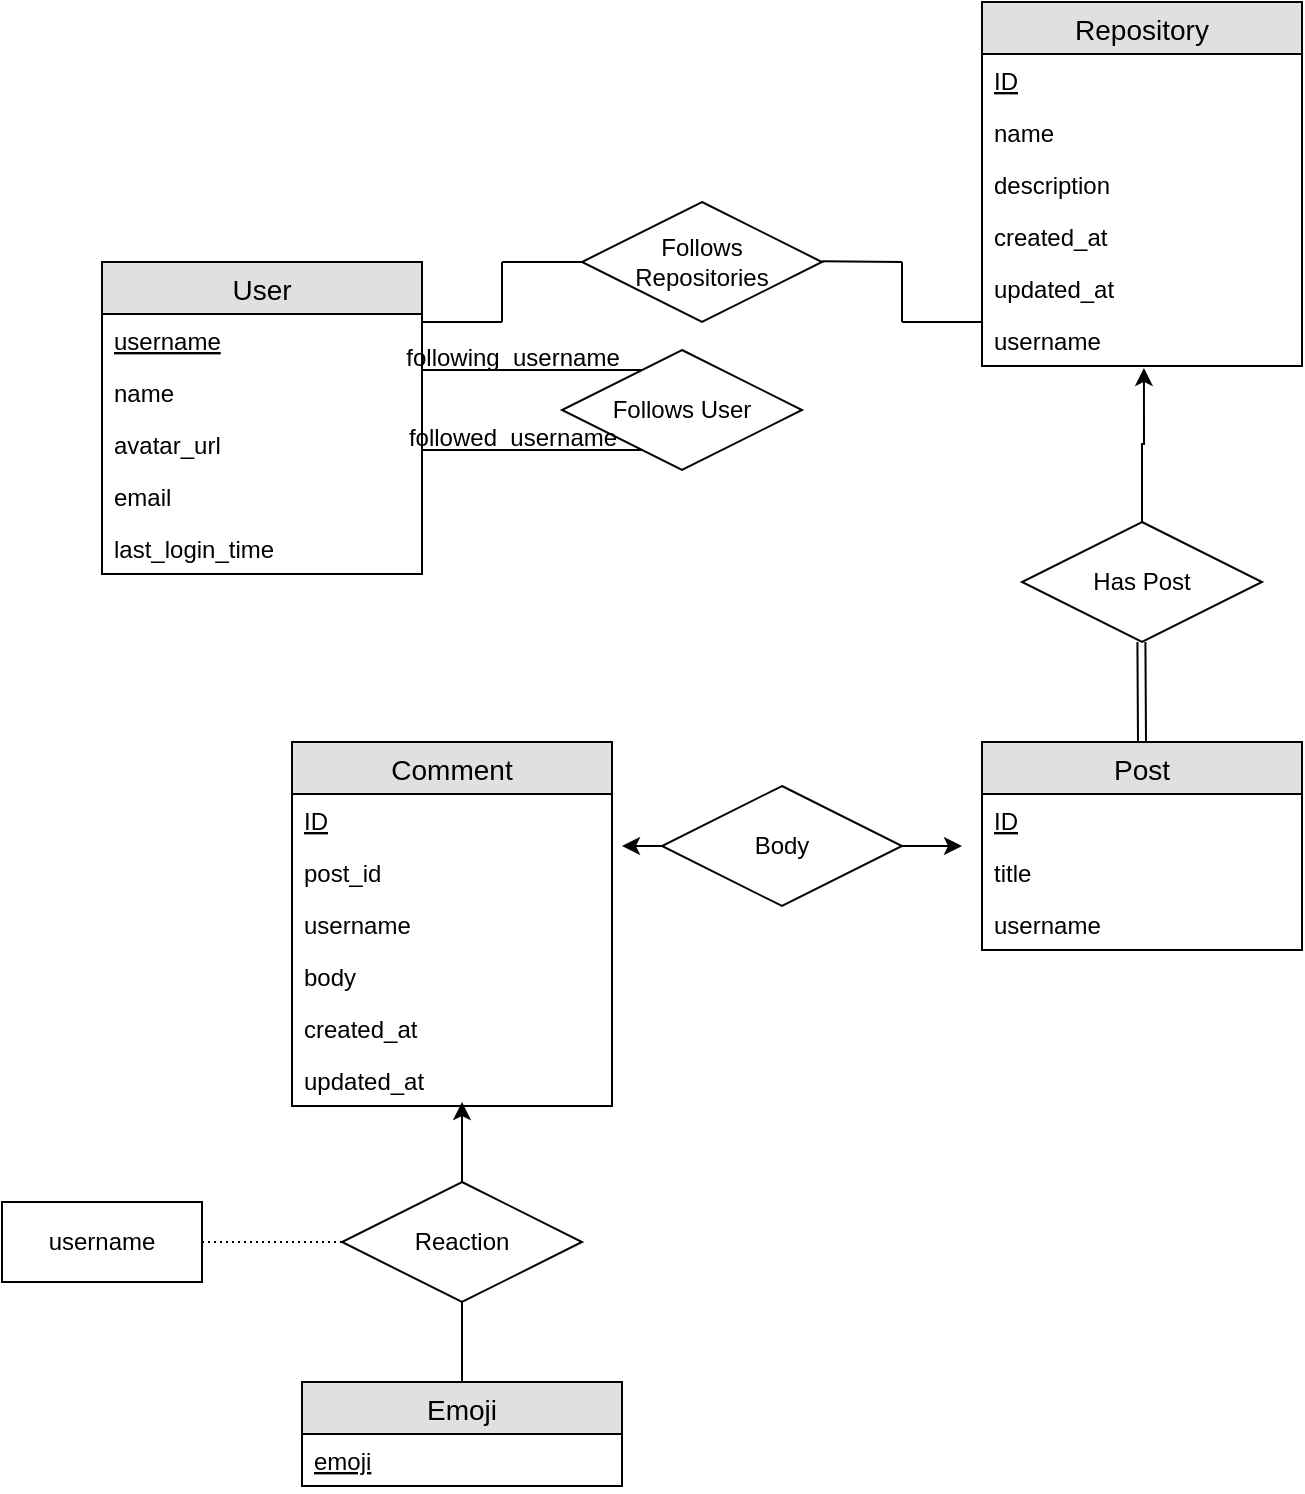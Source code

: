 <mxfile version="12.8.8" type="github">
  <diagram id="-OBd6vNJXbK18NpUTdxf" name="Page-1">
    <mxGraphModel dx="1310" dy="1852" grid="1" gridSize="10" guides="1" tooltips="1" connect="1" arrows="1" fold="1" page="1" pageScale="1" pageWidth="850" pageHeight="1100" math="0" shadow="0">
      <root>
        <mxCell id="0" />
        <mxCell id="1" parent="0" />
        <mxCell id="hPBj0JyTopRc1FPNhInp-1" value="User" style="swimlane;fontStyle=0;childLayout=stackLayout;horizontal=1;startSize=26;fillColor=#e0e0e0;horizontalStack=0;resizeParent=1;resizeParentMax=0;resizeLast=0;collapsible=1;marginBottom=0;swimlaneFillColor=#ffffff;align=center;fontSize=14;" parent="1" vertex="1">
          <mxGeometry x="40" y="40" width="160" height="156" as="geometry" />
        </mxCell>
        <mxCell id="hPBj0JyTopRc1FPNhInp-90" value="username" style="text;strokeColor=none;fillColor=none;spacingLeft=4;spacingRight=4;overflow=hidden;rotatable=0;points=[[0,0.5],[1,0.5]];portConstraint=eastwest;fontSize=12;fontStyle=4" parent="hPBj0JyTopRc1FPNhInp-1" vertex="1">
          <mxGeometry y="26" width="160" height="26" as="geometry" />
        </mxCell>
        <mxCell id="hPBj0JyTopRc1FPNhInp-70" value="name" style="text;strokeColor=none;fillColor=none;spacingLeft=4;spacingRight=4;overflow=hidden;rotatable=0;points=[[0,0.5],[1,0.5]];portConstraint=eastwest;fontSize=12;" parent="hPBj0JyTopRc1FPNhInp-1" vertex="1">
          <mxGeometry y="52" width="160" height="26" as="geometry" />
        </mxCell>
        <mxCell id="hPBj0JyTopRc1FPNhInp-3" value="avatar_url" style="text;strokeColor=none;fillColor=none;spacingLeft=4;spacingRight=4;overflow=hidden;rotatable=0;points=[[0,0.5],[1,0.5]];portConstraint=eastwest;fontSize=12;" parent="hPBj0JyTopRc1FPNhInp-1" vertex="1">
          <mxGeometry y="78" width="160" height="26" as="geometry" />
        </mxCell>
        <mxCell id="hPBj0JyTopRc1FPNhInp-4" value="email" style="text;strokeColor=none;fillColor=none;spacingLeft=4;spacingRight=4;overflow=hidden;rotatable=0;points=[[0,0.5],[1,0.5]];portConstraint=eastwest;fontSize=12;" parent="hPBj0JyTopRc1FPNhInp-1" vertex="1">
          <mxGeometry y="104" width="160" height="26" as="geometry" />
        </mxCell>
        <mxCell id="hPBj0JyTopRc1FPNhInp-114" value="last_login_time" style="text;strokeColor=none;fillColor=none;spacingLeft=4;spacingRight=4;overflow=hidden;rotatable=0;points=[[0,0.5],[1,0.5]];portConstraint=eastwest;fontSize=12;" parent="hPBj0JyTopRc1FPNhInp-1" vertex="1">
          <mxGeometry y="130" width="160" height="26" as="geometry" />
        </mxCell>
        <mxCell id="hPBj0JyTopRc1FPNhInp-5" value="Follows &lt;br&gt;Repositories" style="shape=rhombus;perimeter=rhombusPerimeter;whiteSpace=wrap;html=1;align=center;" parent="1" vertex="1">
          <mxGeometry x="280" y="10" width="120" height="60" as="geometry" />
        </mxCell>
        <mxCell id="hPBj0JyTopRc1FPNhInp-9" value="Follows User" style="shape=rhombus;perimeter=rhombusPerimeter;whiteSpace=wrap;html=1;align=center;" parent="1" vertex="1">
          <mxGeometry x="270" y="84" width="120" height="60" as="geometry" />
        </mxCell>
        <mxCell id="hPBj0JyTopRc1FPNhInp-10" value="" style="line;strokeWidth=1;fillColor=none;align=left;verticalAlign=middle;spacingTop=-1;spacingLeft=3;spacingRight=3;rotatable=0;labelPosition=right;points=[];portConstraint=eastwest;fontSize=12;" parent="1" vertex="1">
          <mxGeometry x="200" y="90" width="110" height="8" as="geometry" />
        </mxCell>
        <mxCell id="hPBj0JyTopRc1FPNhInp-11" value="" style="line;strokeWidth=1;fillColor=none;align=left;verticalAlign=middle;spacingTop=-1;spacingLeft=3;spacingRight=3;rotatable=0;labelPosition=right;points=[];portConstraint=eastwest;fontSize=12;" parent="1" vertex="1">
          <mxGeometry x="200" y="130" width="110" height="8" as="geometry" />
        </mxCell>
        <mxCell id="hPBj0JyTopRc1FPNhInp-13" value="" style="endArrow=none;html=1;rounded=0;entryX=0;entryY=0.5;entryDx=0;entryDy=0;" parent="1" target="hPBj0JyTopRc1FPNhInp-5" edge="1">
          <mxGeometry relative="1" as="geometry">
            <mxPoint x="240" y="40" as="sourcePoint" />
            <mxPoint x="270" y="40" as="targetPoint" />
          </mxGeometry>
        </mxCell>
        <mxCell id="hPBj0JyTopRc1FPNhInp-15" value="" style="endArrow=none;html=1;rounded=0;" parent="1" edge="1">
          <mxGeometry relative="1" as="geometry">
            <mxPoint x="240" y="40" as="sourcePoint" />
            <mxPoint x="240" y="70" as="targetPoint" />
          </mxGeometry>
        </mxCell>
        <mxCell id="hPBj0JyTopRc1FPNhInp-16" value="" style="endArrow=none;html=1;rounded=0;exitX=1;exitY=0.154;exitDx=0;exitDy=0;exitPerimeter=0;" parent="1" edge="1">
          <mxGeometry relative="1" as="geometry">
            <mxPoint x="200" y="70.004" as="sourcePoint" />
            <mxPoint x="240" y="70" as="targetPoint" />
          </mxGeometry>
        </mxCell>
        <mxCell id="hPBj0JyTopRc1FPNhInp-21" value="" style="endArrow=none;html=1;rounded=0;" parent="1" edge="1">
          <mxGeometry relative="1" as="geometry">
            <mxPoint x="400" y="39.59" as="sourcePoint" />
            <mxPoint x="440" y="40" as="targetPoint" />
          </mxGeometry>
        </mxCell>
        <mxCell id="hPBj0JyTopRc1FPNhInp-22" value="" style="endArrow=none;html=1;rounded=0;" parent="1" edge="1">
          <mxGeometry relative="1" as="geometry">
            <mxPoint x="440" y="40" as="sourcePoint" />
            <mxPoint x="440" y="70" as="targetPoint" />
          </mxGeometry>
        </mxCell>
        <mxCell id="hPBj0JyTopRc1FPNhInp-23" value="" style="endArrow=none;html=1;rounded=0;" parent="1" edge="1">
          <mxGeometry relative="1" as="geometry">
            <mxPoint x="440" y="70" as="sourcePoint" />
            <mxPoint x="480" y="70" as="targetPoint" />
          </mxGeometry>
        </mxCell>
        <mxCell id="hPBj0JyTopRc1FPNhInp-24" value="Post" style="swimlane;fontStyle=0;childLayout=stackLayout;horizontal=1;startSize=26;fillColor=#e0e0e0;horizontalStack=0;resizeParent=1;resizeParentMax=0;resizeLast=0;collapsible=1;marginBottom=0;swimlaneFillColor=#ffffff;align=center;fontSize=14;" parent="1" vertex="1">
          <mxGeometry x="480" y="280" width="160" height="104" as="geometry" />
        </mxCell>
        <mxCell id="hPBj0JyTopRc1FPNhInp-25" value="ID" style="text;strokeColor=none;fillColor=none;spacingLeft=4;spacingRight=4;overflow=hidden;rotatable=0;points=[[0,0.5],[1,0.5]];portConstraint=eastwest;fontSize=12;fontStyle=4" parent="hPBj0JyTopRc1FPNhInp-24" vertex="1">
          <mxGeometry y="26" width="160" height="26" as="geometry" />
        </mxCell>
        <mxCell id="hPBj0JyTopRc1FPNhInp-97" value="title" style="text;strokeColor=none;fillColor=none;spacingLeft=4;spacingRight=4;overflow=hidden;rotatable=0;points=[[0,0.5],[1,0.5]];portConstraint=eastwest;fontSize=12;" parent="hPBj0JyTopRc1FPNhInp-24" vertex="1">
          <mxGeometry y="52" width="160" height="26" as="geometry" />
        </mxCell>
        <mxCell id="hPBj0JyTopRc1FPNhInp-110" value="username" style="text;strokeColor=none;fillColor=none;spacingLeft=4;spacingRight=4;overflow=hidden;rotatable=0;points=[[0,0.5],[1,0.5]];portConstraint=eastwest;fontSize=12;" parent="hPBj0JyTopRc1FPNhInp-24" vertex="1">
          <mxGeometry y="78" width="160" height="26" as="geometry" />
        </mxCell>
        <mxCell id="hPBj0JyTopRc1FPNhInp-31" style="edgeStyle=orthogonalEdgeStyle;rounded=0;orthogonalLoop=1;jettySize=auto;html=1;entryX=0.506;entryY=1.038;entryDx=0;entryDy=0;entryPerimeter=0;" parent="1" source="hPBj0JyTopRc1FPNhInp-30" edge="1" target="hPBj0JyTopRc1FPNhInp-115">
          <mxGeometry relative="1" as="geometry">
            <mxPoint x="560" y="120" as="targetPoint" />
          </mxGeometry>
        </mxCell>
        <mxCell id="hPBj0JyTopRc1FPNhInp-30" value="Has Post" style="shape=rhombus;perimeter=rhombusPerimeter;whiteSpace=wrap;html=1;align=center;" parent="1" vertex="1">
          <mxGeometry x="500" y="170" width="120" height="60" as="geometry" />
        </mxCell>
        <mxCell id="hPBj0JyTopRc1FPNhInp-33" value="Comment" style="swimlane;fontStyle=0;childLayout=stackLayout;horizontal=1;startSize=26;fillColor=#e0e0e0;horizontalStack=0;resizeParent=1;resizeParentMax=0;resizeLast=0;collapsible=1;marginBottom=0;swimlaneFillColor=#ffffff;align=center;fontSize=14;" parent="1" vertex="1">
          <mxGeometry x="135" y="280" width="160" height="182" as="geometry" />
        </mxCell>
        <mxCell id="hPBj0JyTopRc1FPNhInp-34" value="ID" style="text;strokeColor=none;fillColor=none;spacingLeft=4;spacingRight=4;overflow=hidden;rotatable=0;points=[[0,0.5],[1,0.5]];portConstraint=eastwest;fontSize=12;fontStyle=4" parent="hPBj0JyTopRc1FPNhInp-33" vertex="1">
          <mxGeometry y="26" width="160" height="26" as="geometry" />
        </mxCell>
        <mxCell id="xwi763ucqA97qXMkoWyd-5" value="post_id" style="text;strokeColor=none;fillColor=none;spacingLeft=4;spacingRight=4;overflow=hidden;rotatable=0;points=[[0,0.5],[1,0.5]];portConstraint=eastwest;fontSize=12;" vertex="1" parent="hPBj0JyTopRc1FPNhInp-33">
          <mxGeometry y="52" width="160" height="26" as="geometry" />
        </mxCell>
        <mxCell id="hPBj0JyTopRc1FPNhInp-35" value="username" style="text;strokeColor=none;fillColor=none;spacingLeft=4;spacingRight=4;overflow=hidden;rotatable=0;points=[[0,0.5],[1,0.5]];portConstraint=eastwest;fontSize=12;" parent="hPBj0JyTopRc1FPNhInp-33" vertex="1">
          <mxGeometry y="78" width="160" height="26" as="geometry" />
        </mxCell>
        <mxCell id="hPBj0JyTopRc1FPNhInp-80" value="body" style="text;strokeColor=none;fillColor=none;spacingLeft=4;spacingRight=4;overflow=hidden;rotatable=0;points=[[0,0.5],[1,0.5]];portConstraint=eastwest;fontSize=12;" parent="hPBj0JyTopRc1FPNhInp-33" vertex="1">
          <mxGeometry y="104" width="160" height="26" as="geometry" />
        </mxCell>
        <mxCell id="hPBj0JyTopRc1FPNhInp-105" value="created_at" style="text;strokeColor=none;fillColor=none;spacingLeft=4;spacingRight=4;overflow=hidden;rotatable=0;points=[[0,0.5],[1,0.5]];portConstraint=eastwest;fontSize=12;" parent="hPBj0JyTopRc1FPNhInp-33" vertex="1">
          <mxGeometry y="130" width="160" height="26" as="geometry" />
        </mxCell>
        <mxCell id="hPBj0JyTopRc1FPNhInp-106" value="updated_at" style="text;strokeColor=none;fillColor=none;spacingLeft=4;spacingRight=4;overflow=hidden;rotatable=0;points=[[0,0.5],[1,0.5]];portConstraint=eastwest;fontSize=12;" parent="hPBj0JyTopRc1FPNhInp-33" vertex="1">
          <mxGeometry y="156" width="160" height="26" as="geometry" />
        </mxCell>
        <mxCell id="hPBj0JyTopRc1FPNhInp-100" style="edgeStyle=orthogonalEdgeStyle;rounded=0;orthogonalLoop=1;jettySize=auto;html=1;" parent="1" source="hPBj0JyTopRc1FPNhInp-41" edge="1">
          <mxGeometry relative="1" as="geometry">
            <mxPoint x="470" y="332" as="targetPoint" />
          </mxGeometry>
        </mxCell>
        <mxCell id="hPBj0JyTopRc1FPNhInp-101" style="edgeStyle=orthogonalEdgeStyle;rounded=0;orthogonalLoop=1;jettySize=auto;html=1;" parent="1" source="hPBj0JyTopRc1FPNhInp-41" edge="1">
          <mxGeometry relative="1" as="geometry">
            <mxPoint x="300" y="332" as="targetPoint" />
          </mxGeometry>
        </mxCell>
        <mxCell id="hPBj0JyTopRc1FPNhInp-41" value="Body" style="shape=rhombus;perimeter=rhombusPerimeter;whiteSpace=wrap;html=1;align=center;" parent="1" vertex="1">
          <mxGeometry x="320" y="302" width="120" height="60" as="geometry" />
        </mxCell>
        <mxCell id="hPBj0JyTopRc1FPNhInp-59" style="edgeStyle=orthogonalEdgeStyle;rounded=0;orthogonalLoop=1;jettySize=auto;html=1;" parent="1" source="hPBj0JyTopRc1FPNhInp-58" edge="1">
          <mxGeometry relative="1" as="geometry">
            <mxPoint x="220" y="460" as="targetPoint" />
          </mxGeometry>
        </mxCell>
        <mxCell id="hPBj0JyTopRc1FPNhInp-58" value="Reaction" style="shape=rhombus;perimeter=rhombusPerimeter;whiteSpace=wrap;html=1;align=center;" parent="1" vertex="1">
          <mxGeometry x="160" y="500" width="120" height="60" as="geometry" />
        </mxCell>
        <mxCell id="hPBj0JyTopRc1FPNhInp-63" value="" style="endArrow=none;html=1;rounded=0;dashed=1;dashPattern=1 2;" parent="1" source="hPBj0JyTopRc1FPNhInp-65" edge="1">
          <mxGeometry relative="1" as="geometry">
            <mxPoint y="530" as="sourcePoint" />
            <mxPoint x="160" y="530" as="targetPoint" />
          </mxGeometry>
        </mxCell>
        <mxCell id="hPBj0JyTopRc1FPNhInp-64" value="" style="resizable=0;html=1;align=right;verticalAlign=bottom;" parent="hPBj0JyTopRc1FPNhInp-63" connectable="0" vertex="1">
          <mxGeometry x="1" relative="1" as="geometry" />
        </mxCell>
        <mxCell id="hPBj0JyTopRc1FPNhInp-65" value="username" style="whiteSpace=wrap;html=1;align=center;" parent="1" vertex="1">
          <mxGeometry x="-10" y="510" width="100" height="40" as="geometry" />
        </mxCell>
        <mxCell id="hPBj0JyTopRc1FPNhInp-73" value="following_username" style="text;html=1;align=center;verticalAlign=middle;resizable=0;points=[];autosize=1;" parent="1" vertex="1">
          <mxGeometry x="185" y="78" width="120" height="20" as="geometry" />
        </mxCell>
        <mxCell id="hPBj0JyTopRc1FPNhInp-74" value="followed_username" style="text;html=1;align=center;verticalAlign=middle;resizable=0;points=[];autosize=1;" parent="1" vertex="1">
          <mxGeometry x="185" y="118" width="120" height="20" as="geometry" />
        </mxCell>
        <mxCell id="hPBj0JyTopRc1FPNhInp-83" value="" style="endArrow=none;html=1;rounded=0;entryX=0.5;entryY=1;entryDx=0;entryDy=0;exitX=0.5;exitY=0;exitDx=0;exitDy=0;" parent="1" source="hPBj0JyTopRc1FPNhInp-54" target="hPBj0JyTopRc1FPNhInp-58" edge="1">
          <mxGeometry relative="1" as="geometry">
            <mxPoint x="160" y="595" as="sourcePoint" />
            <mxPoint x="150" y="550" as="targetPoint" />
          </mxGeometry>
        </mxCell>
        <mxCell id="hPBj0JyTopRc1FPNhInp-84" value="" style="shape=link;html=1;rounded=0;exitX=0.5;exitY=0;exitDx=0;exitDy=0;" parent="1" source="hPBj0JyTopRc1FPNhInp-24" edge="1">
          <mxGeometry relative="1" as="geometry">
            <mxPoint x="559.71" y="270" as="sourcePoint" />
            <mxPoint x="559.71" y="230" as="targetPoint" />
          </mxGeometry>
        </mxCell>
        <mxCell id="hPBj0JyTopRc1FPNhInp-17" value="Repository" style="swimlane;fontStyle=0;childLayout=stackLayout;horizontal=1;startSize=26;fillColor=#e0e0e0;horizontalStack=0;resizeParent=1;resizeParentMax=0;resizeLast=0;collapsible=1;marginBottom=0;swimlaneFillColor=#ffffff;align=center;fontSize=14;" parent="1" vertex="1">
          <mxGeometry x="480" y="-90" width="160" height="182" as="geometry" />
        </mxCell>
        <mxCell id="hPBj0JyTopRc1FPNhInp-18" value="ID" style="text;strokeColor=none;fillColor=none;spacingLeft=4;spacingRight=4;overflow=hidden;rotatable=0;points=[[0,0.5],[1,0.5]];portConstraint=eastwest;fontSize=12;fontStyle=4" parent="hPBj0JyTopRc1FPNhInp-17" vertex="1">
          <mxGeometry y="26" width="160" height="26" as="geometry" />
        </mxCell>
        <mxCell id="hPBj0JyTopRc1FPNhInp-71" value="name" style="text;strokeColor=none;fillColor=none;spacingLeft=4;spacingRight=4;overflow=hidden;rotatable=0;points=[[0,0.5],[1,0.5]];portConstraint=eastwest;fontSize=12;" parent="hPBj0JyTopRc1FPNhInp-17" vertex="1">
          <mxGeometry y="52" width="160" height="26" as="geometry" />
        </mxCell>
        <mxCell id="hPBj0JyTopRc1FPNhInp-93" value="description" style="text;strokeColor=none;fillColor=none;spacingLeft=4;spacingRight=4;overflow=hidden;rotatable=0;points=[[0,0.5],[1,0.5]];portConstraint=eastwest;fontSize=12;" parent="hPBj0JyTopRc1FPNhInp-17" vertex="1">
          <mxGeometry y="78" width="160" height="26" as="geometry" />
        </mxCell>
        <mxCell id="hPBj0JyTopRc1FPNhInp-91" value="created_at" style="text;strokeColor=none;fillColor=none;spacingLeft=4;spacingRight=4;overflow=hidden;rotatable=0;points=[[0,0.5],[1,0.5]];portConstraint=eastwest;fontSize=12;" parent="hPBj0JyTopRc1FPNhInp-17" vertex="1">
          <mxGeometry y="104" width="160" height="26" as="geometry" />
        </mxCell>
        <mxCell id="hPBj0JyTopRc1FPNhInp-92" value="updated_at" style="text;strokeColor=none;fillColor=none;spacingLeft=4;spacingRight=4;overflow=hidden;rotatable=0;points=[[0,0.5],[1,0.5]];portConstraint=eastwest;fontSize=12;" parent="hPBj0JyTopRc1FPNhInp-17" vertex="1">
          <mxGeometry y="130" width="160" height="26" as="geometry" />
        </mxCell>
        <mxCell id="hPBj0JyTopRc1FPNhInp-115" value="username" style="text;strokeColor=none;fillColor=none;spacingLeft=4;spacingRight=4;overflow=hidden;rotatable=0;points=[[0,0.5],[1,0.5]];portConstraint=eastwest;fontSize=12;" parent="hPBj0JyTopRc1FPNhInp-17" vertex="1">
          <mxGeometry y="156" width="160" height="26" as="geometry" />
        </mxCell>
        <mxCell id="hPBj0JyTopRc1FPNhInp-54" value="Emoji" style="swimlane;fontStyle=0;childLayout=stackLayout;horizontal=1;startSize=26;fillColor=#e0e0e0;horizontalStack=0;resizeParent=1;resizeParentMax=0;resizeLast=0;collapsible=1;marginBottom=0;swimlaneFillColor=#ffffff;align=center;fontSize=14;" parent="1" vertex="1">
          <mxGeometry x="140" y="600" width="160" height="52" as="geometry" />
        </mxCell>
        <mxCell id="hPBj0JyTopRc1FPNhInp-55" value="emoji" style="text;strokeColor=none;fillColor=none;spacingLeft=4;spacingRight=4;overflow=hidden;rotatable=0;points=[[0,0.5],[1,0.5]];portConstraint=eastwest;fontSize=12;fontStyle=4" parent="hPBj0JyTopRc1FPNhInp-54" vertex="1">
          <mxGeometry y="26" width="160" height="26" as="geometry" />
        </mxCell>
      </root>
    </mxGraphModel>
  </diagram>
</mxfile>
